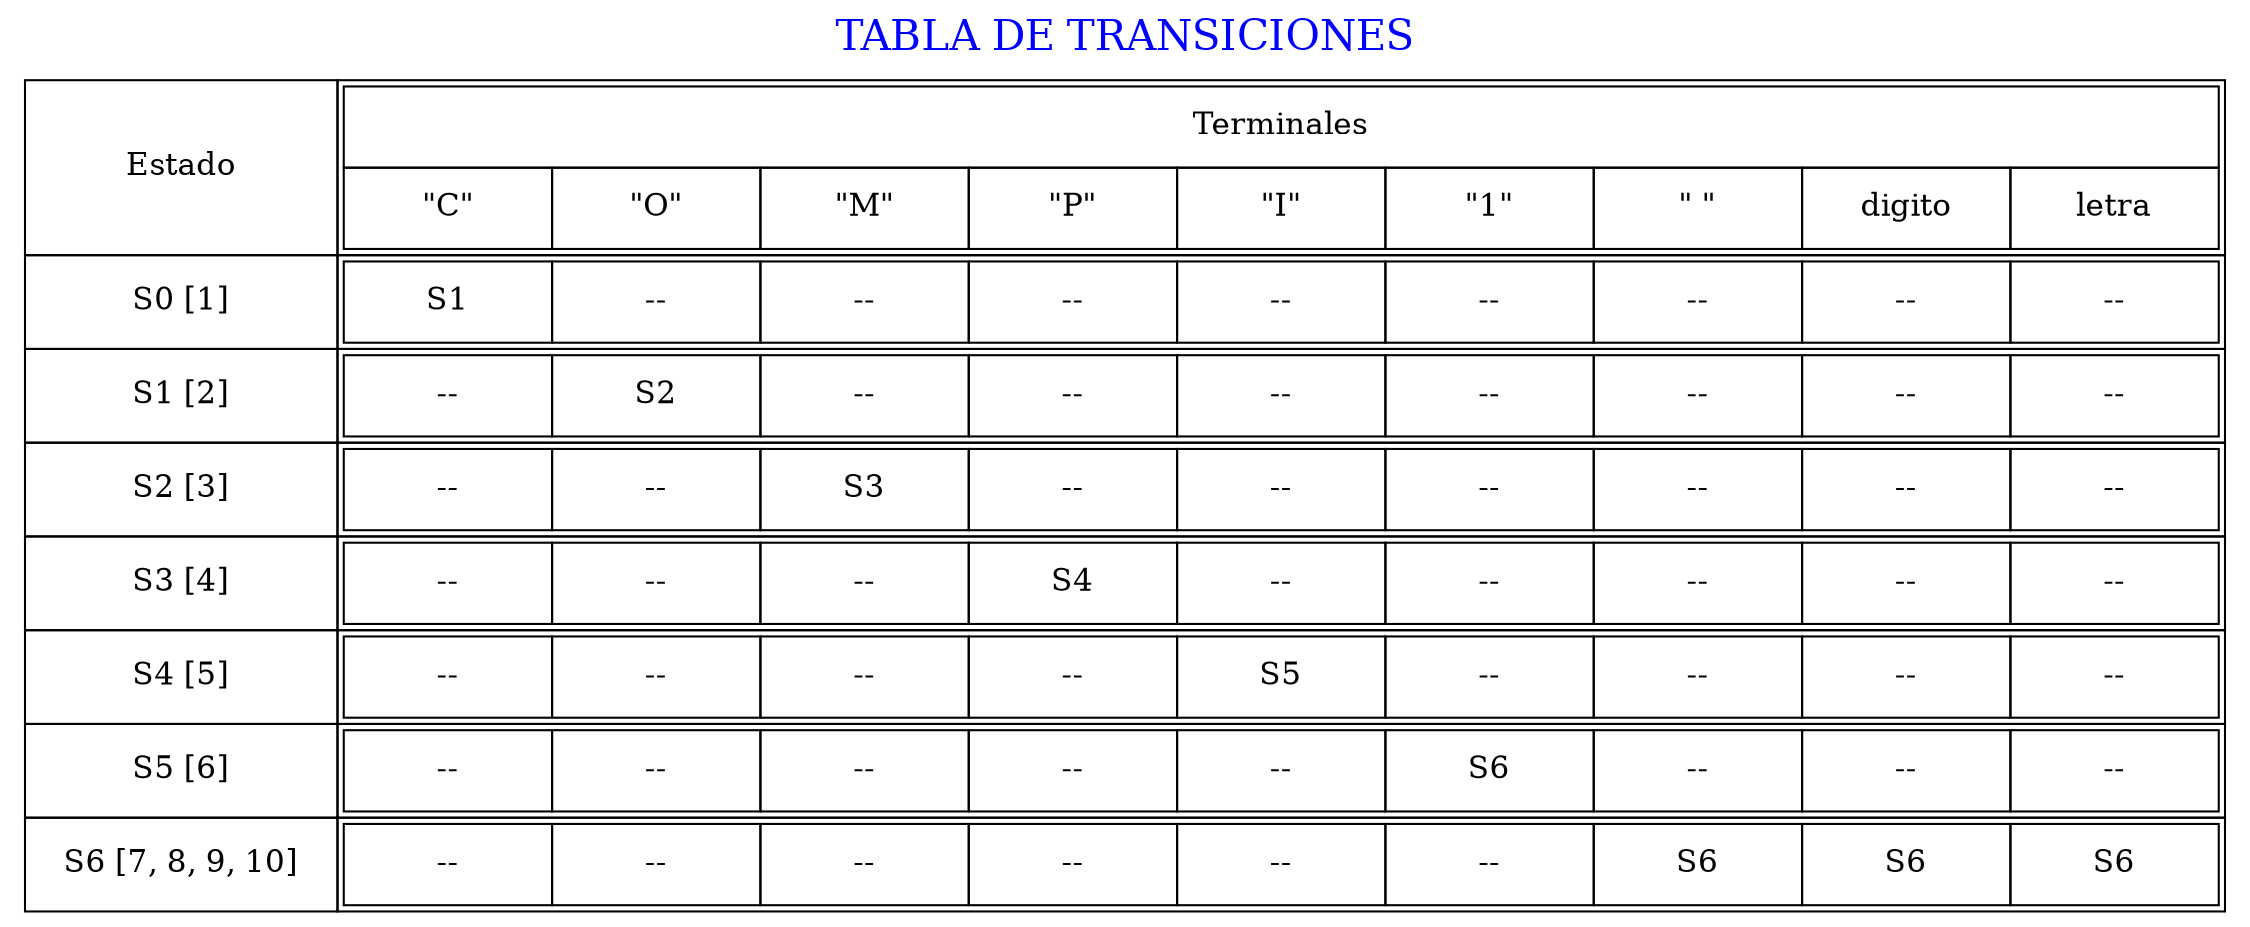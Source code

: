 digraph test {
label     = "TABLA DE TRANSICIONES"
labelloc  =  t // t: Place the graph's title on top.
fontsize  = 20 // Make title stand out by giving a large font size 
fontcolor = blue
graph [ratio=fill];
node [label="\N", fontsize=15, shape=plaintext];
graph [bb="0,0,352,154"];
N_1[shape =plaintext label=<

<TABLE border="0" cellborder="1" cellspacing="0" >
<TR>
<TD width= "150" >Estado</TD>
<TD width= "150" >
<TABLE border="0" cellpadding="10" cellborder="1" cellspacing="0" >
<TR>
<TD colspan="9">Terminales</TD>
</TR>
<TR>
 <TD width="100">"C"</TD>
 <TD width="100">"O"</TD>
 <TD width="100">"M"</TD>
 <TD width="100">"P"</TD>
 <TD width="100">"I"</TD>
 <TD width="100">"1"</TD>
 <TD width="100">" "</TD>
 <TD width="100">digito</TD>
 <TD width="100">letra</TD>
</TR>
</TABLE>
</TD>
</TR><TR>
<TD>S0 [1]</TD>
<TD>
<TABLE border="0" cellpadding="10" cellborder="1" cellspacing="0" >
<TR>
<TD width="100">S1</TD>
<TD width="100">--</TD>
<TD width="100">--</TD>
<TD width="100">--</TD>
<TD width="100">--</TD>
<TD width="100">--</TD>
<TD width="100">--</TD>
<TD width="100">--</TD>
<TD width="100">--</TD>
</TR>
</TABLE>
</TD>
</TR><TR>
<TD>S1 [2]</TD>
<TD>
<TABLE border="0" cellpadding="10" cellborder="1" cellspacing="0" >
<TR>
<TD width="100">--</TD>
<TD width="100">S2</TD>
<TD width="100">--</TD>
<TD width="100">--</TD>
<TD width="100">--</TD>
<TD width="100">--</TD>
<TD width="100">--</TD>
<TD width="100">--</TD>
<TD width="100">--</TD>
</TR>
</TABLE>
</TD>
</TR><TR>
<TD>S2 [3]</TD>
<TD>
<TABLE border="0" cellpadding="10" cellborder="1" cellspacing="0" >
<TR>
<TD width="100">--</TD>
<TD width="100">--</TD>
<TD width="100">S3</TD>
<TD width="100">--</TD>
<TD width="100">--</TD>
<TD width="100">--</TD>
<TD width="100">--</TD>
<TD width="100">--</TD>
<TD width="100">--</TD>
</TR>
</TABLE>
</TD>
</TR><TR>
<TD>S3 [4]</TD>
<TD>
<TABLE border="0" cellpadding="10" cellborder="1" cellspacing="0" >
<TR>
<TD width="100">--</TD>
<TD width="100">--</TD>
<TD width="100">--</TD>
<TD width="100">S4</TD>
<TD width="100">--</TD>
<TD width="100">--</TD>
<TD width="100">--</TD>
<TD width="100">--</TD>
<TD width="100">--</TD>
</TR>
</TABLE>
</TD>
</TR><TR>
<TD>S4 [5]</TD>
<TD>
<TABLE border="0" cellpadding="10" cellborder="1" cellspacing="0" >
<TR>
<TD width="100">--</TD>
<TD width="100">--</TD>
<TD width="100">--</TD>
<TD width="100">--</TD>
<TD width="100">S5</TD>
<TD width="100">--</TD>
<TD width="100">--</TD>
<TD width="100">--</TD>
<TD width="100">--</TD>
</TR>
</TABLE>
</TD>
</TR><TR>
<TD>S5 [6]</TD>
<TD>
<TABLE border="0" cellpadding="10" cellborder="1" cellspacing="0" >
<TR>
<TD width="100">--</TD>
<TD width="100">--</TD>
<TD width="100">--</TD>
<TD width="100">--</TD>
<TD width="100">--</TD>
<TD width="100">S6</TD>
<TD width="100">--</TD>
<TD width="100">--</TD>
<TD width="100">--</TD>
</TR>
</TABLE>
</TD>
</TR><TR>
<TD>S6 [7, 8, 9, 10]</TD>
<TD>
<TABLE border="0" cellpadding="10" cellborder="1" cellspacing="0" >
<TR>
<TD width="100">--</TD>
<TD width="100">--</TD>
<TD width="100">--</TD>
<TD width="100">--</TD>
<TD width="100">--</TD>
<TD width="100">--</TD>
<TD width="100">S6</TD>
<TD width="100">S6</TD>
<TD width="100">S6</TD>
</TR>
</TABLE>
</TD>
</TR></TABLE>>]
}
